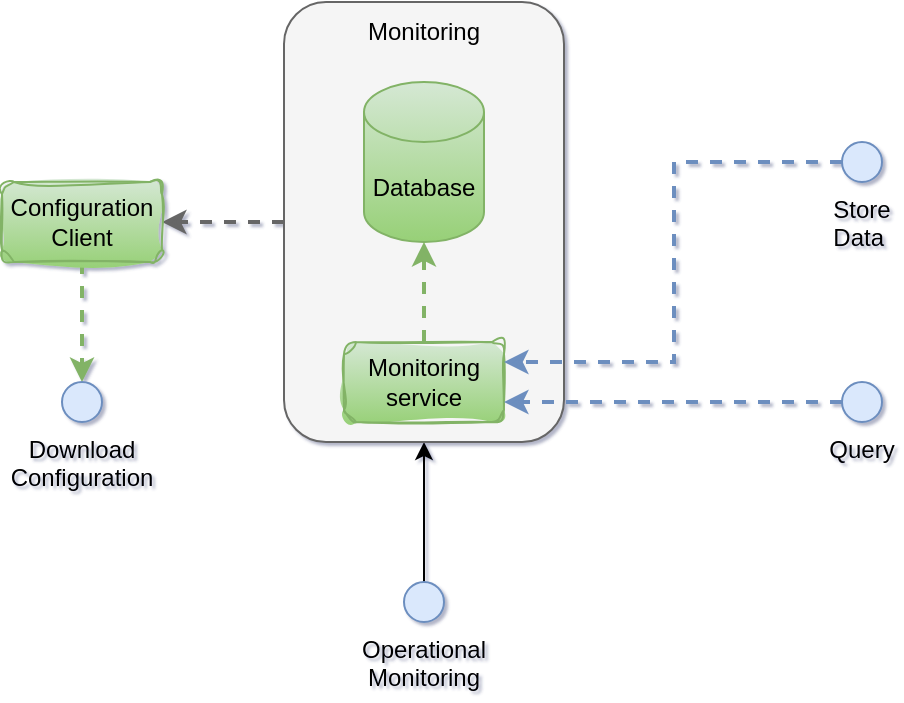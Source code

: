 <mxfile version="22.0.0" type="device">
  <diagram name="Page-1" id="RcsFwqiE_mqMil7ZwmxQ">
    <mxGraphModel dx="183" dy="732" grid="1" gridSize="10" guides="1" tooltips="1" connect="1" arrows="1" fold="1" page="1" pageScale="1" pageWidth="827" pageHeight="1169" background="none" math="0" shadow="1">
      <root>
        <mxCell id="0" />
        <mxCell id="1" parent="0" />
        <mxCell id="9jFAXQZW3_Cc163_eQy1-7" style="edgeStyle=orthogonalEdgeStyle;rounded=0;orthogonalLoop=1;jettySize=auto;html=1;entryX=1;entryY=0.5;entryDx=0;entryDy=0;fillColor=#f5f5f5;strokeColor=#666666;strokeWidth=2;dashed=1;" edge="1" parent="1" source="9jFAXQZW3_Cc163_eQy1-2" target="shnlzeoLwmylmNGCK-iD-4">
          <mxGeometry relative="1" as="geometry">
            <Array as="points" />
          </mxGeometry>
        </mxCell>
        <mxCell id="9jFAXQZW3_Cc163_eQy1-14" style="edgeStyle=orthogonalEdgeStyle;rounded=0;orthogonalLoop=1;jettySize=auto;html=1;entryX=0.5;entryY=0;entryDx=0;entryDy=0;dashed=1;fillColor=#d5e8d4;strokeColor=#82b366;strokeWidth=2;" edge="1" parent="1" source="shnlzeoLwmylmNGCK-iD-4" target="9jFAXQZW3_Cc163_eQy1-13">
          <mxGeometry relative="1" as="geometry" />
        </mxCell>
        <mxCell id="shnlzeoLwmylmNGCK-iD-4" value="Configuration Client" style="rounded=1;whiteSpace=wrap;html=1;fillColor=#d5e8d4;strokeColor=#82b366;sketch=1;curveFitting=1;jiggle=2;gradientColor=#97d077;" parent="1" vertex="1">
          <mxGeometry x="1060" y="150" width="80" height="40" as="geometry" />
        </mxCell>
        <mxCell id="9jFAXQZW3_Cc163_eQy1-8" style="edgeStyle=orthogonalEdgeStyle;rounded=0;orthogonalLoop=1;jettySize=auto;html=1;exitX=0.5;exitY=0;exitDx=0;exitDy=0;entryX=0.5;entryY=1;entryDx=0;entryDy=0;" edge="1" parent="1" source="9jFAXQZW3_Cc163_eQy1-5" target="9jFAXQZW3_Cc163_eQy1-2">
          <mxGeometry relative="1" as="geometry" />
        </mxCell>
        <mxCell id="9jFAXQZW3_Cc163_eQy1-5" value="Operational Monitoring" style="ellipse;whiteSpace=wrap;html=1;aspect=fixed;fillColor=#dae8fc;strokeColor=#6c8ebf;labelPosition=center;verticalLabelPosition=bottom;align=center;verticalAlign=top;" vertex="1" parent="1">
          <mxGeometry x="1261" y="350" width="20" height="20" as="geometry" />
        </mxCell>
        <mxCell id="9jFAXQZW3_Cc163_eQy1-6" value="Store Data&amp;nbsp;" style="ellipse;whiteSpace=wrap;html=1;aspect=fixed;fillColor=#dae8fc;strokeColor=#6c8ebf;labelPosition=center;verticalLabelPosition=bottom;align=center;verticalAlign=top;" vertex="1" parent="1">
          <mxGeometry x="1480" y="130" width="20" height="20" as="geometry" />
        </mxCell>
        <mxCell id="9jFAXQZW3_Cc163_eQy1-9" value="" style="group" vertex="1" connectable="0" parent="1">
          <mxGeometry x="1201" y="60" width="140" height="220" as="geometry" />
        </mxCell>
        <mxCell id="9jFAXQZW3_Cc163_eQy1-12" value="" style="group" vertex="1" connectable="0" parent="9jFAXQZW3_Cc163_eQy1-9">
          <mxGeometry width="140" height="220" as="geometry" />
        </mxCell>
        <mxCell id="9jFAXQZW3_Cc163_eQy1-2" value="" style="rounded=1;whiteSpace=wrap;html=1;fillColor=#f5f5f5;fontColor=#333333;strokeColor=#666666;" vertex="1" parent="9jFAXQZW3_Cc163_eQy1-12">
          <mxGeometry width="140" height="220" as="geometry" />
        </mxCell>
        <mxCell id="shnlzeoLwmylmNGCK-iD-11" value="Monitoring service" style="rounded=1;whiteSpace=wrap;html=1;fillColor=#d5e8d4;strokeColor=#82b366;sketch=1;curveFitting=1;jiggle=2;gradientColor=#97d077;" parent="9jFAXQZW3_Cc163_eQy1-12" vertex="1">
          <mxGeometry x="30" y="170" width="80" height="40" as="geometry" />
        </mxCell>
        <mxCell id="9jFAXQZW3_Cc163_eQy1-1" value="Database" style="shape=cylinder3;whiteSpace=wrap;html=1;boundedLbl=1;backgroundOutline=1;size=15;fillColor=#d5e8d4;gradientColor=#97d077;strokeColor=#82b366;" vertex="1" parent="9jFAXQZW3_Cc163_eQy1-12">
          <mxGeometry x="40" y="40" width="60" height="80" as="geometry" />
        </mxCell>
        <mxCell id="9jFAXQZW3_Cc163_eQy1-4" value="Monitoring" style="text;html=1;strokeColor=none;fillColor=none;align=center;verticalAlign=middle;whiteSpace=wrap;rounded=0;" vertex="1" parent="9jFAXQZW3_Cc163_eQy1-12">
          <mxGeometry x="40" width="60" height="30" as="geometry" />
        </mxCell>
        <mxCell id="9jFAXQZW3_Cc163_eQy1-3" style="edgeStyle=orthogonalEdgeStyle;rounded=0;orthogonalLoop=1;jettySize=auto;html=1;entryX=0.5;entryY=1;entryDx=0;entryDy=0;entryPerimeter=0;dashed=1;strokeWidth=2;fillColor=#d5e8d4;strokeColor=#82b366;" edge="1" parent="9jFAXQZW3_Cc163_eQy1-12" source="shnlzeoLwmylmNGCK-iD-11" target="9jFAXQZW3_Cc163_eQy1-1">
          <mxGeometry relative="1" as="geometry" />
        </mxCell>
        <mxCell id="9jFAXQZW3_Cc163_eQy1-13" value="Download Configuration" style="ellipse;whiteSpace=wrap;html=1;aspect=fixed;fillColor=#dae8fc;strokeColor=#6c8ebf;labelPosition=center;verticalLabelPosition=bottom;align=center;verticalAlign=top;" vertex="1" parent="1">
          <mxGeometry x="1090" y="250" width="20" height="20" as="geometry" />
        </mxCell>
        <mxCell id="9jFAXQZW3_Cc163_eQy1-15" style="edgeStyle=orthogonalEdgeStyle;rounded=0;orthogonalLoop=1;jettySize=auto;html=1;fillColor=#dae8fc;strokeColor=#6c8ebf;strokeWidth=2;dashed=1;entryX=1;entryY=0.25;entryDx=0;entryDy=0;" edge="1" parent="1" source="9jFAXQZW3_Cc163_eQy1-6" target="shnlzeoLwmylmNGCK-iD-11">
          <mxGeometry relative="1" as="geometry">
            <mxPoint x="1360" y="240" as="targetPoint" />
            <Array as="points">
              <mxPoint x="1396" y="140" />
              <mxPoint x="1396" y="240" />
            </Array>
          </mxGeometry>
        </mxCell>
        <mxCell id="9jFAXQZW3_Cc163_eQy1-17" style="edgeStyle=orthogonalEdgeStyle;rounded=0;orthogonalLoop=1;jettySize=auto;html=1;entryX=1;entryY=0.75;entryDx=0;entryDy=0;fillColor=#dae8fc;strokeColor=#6c8ebf;strokeWidth=2;dashed=1;" edge="1" parent="1" source="9jFAXQZW3_Cc163_eQy1-16" target="shnlzeoLwmylmNGCK-iD-11">
          <mxGeometry relative="1" as="geometry" />
        </mxCell>
        <mxCell id="9jFAXQZW3_Cc163_eQy1-16" value="Query" style="ellipse;whiteSpace=wrap;html=1;aspect=fixed;fillColor=#dae8fc;strokeColor=#6c8ebf;labelPosition=center;verticalLabelPosition=bottom;align=center;verticalAlign=top;" vertex="1" parent="1">
          <mxGeometry x="1480" y="250" width="20" height="20" as="geometry" />
        </mxCell>
      </root>
    </mxGraphModel>
  </diagram>
</mxfile>
